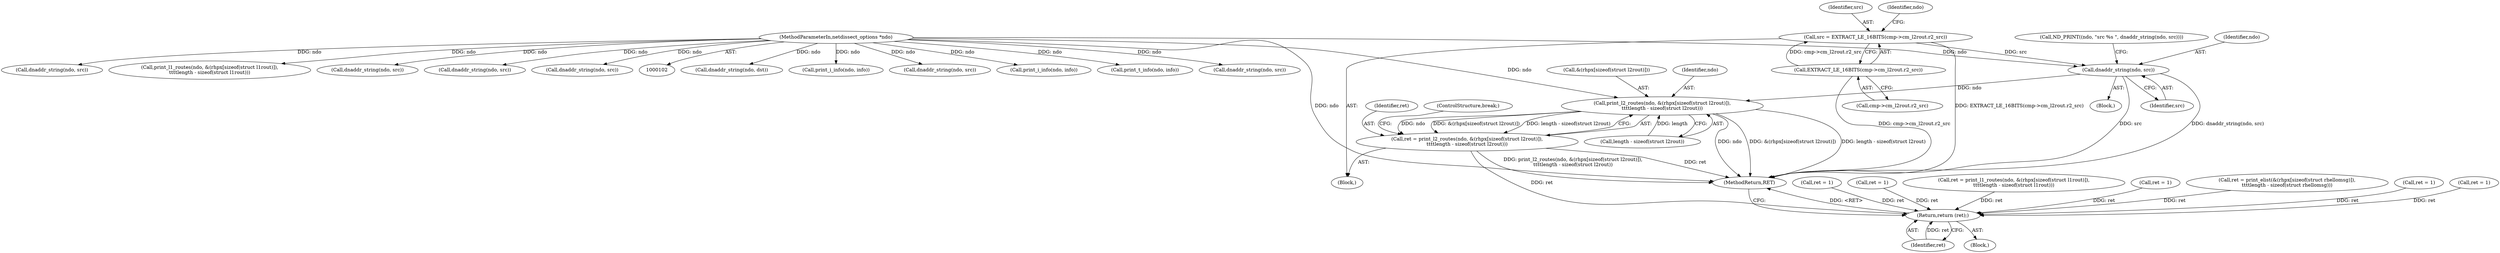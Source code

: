 digraph "0_tcpdump_c6e0531b5def26ecf912e8de6ade86cbdaed3751_0@pointer" {
"1000406" [label="(Call,dnaddr_string(ndo, src))"];
"1000103" [label="(MethodParameterIn,netdissect_options *ndo)"];
"1000393" [label="(Call,src = EXTRACT_LE_16BITS(cmp->cm_l2rout.r2_src))"];
"1000395" [label="(Call,EXTRACT_LE_16BITS(cmp->cm_l2rout.r2_src))"];
"1000411" [label="(Call,print_l2_routes(ndo, &(rhpx[sizeof(struct l2rout)]),\n\t\t\t\tlength - sizeof(struct l2rout)))"];
"1000409" [label="(Call,ret = print_l2_routes(ndo, &(rhpx[sizeof(struct l2rout)]),\n\t\t\t\tlength - sizeof(struct l2rout)))"];
"1000717" [label="(Return,return (ret);)"];
"1000413" [label="(Call,&(rhpx[sizeof(struct l2rout)]))"];
"1000691" [label="(Call,dnaddr_string(ndo, dst))"];
"1000670" [label="(Call,print_i_info(ndo, info))"];
"1000412" [label="(Identifier,ndo)"];
"1000239" [label="(Call,ret = 1)"];
"1000407" [label="(Identifier,ndo)"];
"1000361" [label="(Call,dnaddr_string(ndo, src))"];
"1000404" [label="(Block,)"];
"1000517" [label="(Call,print_i_info(ndo, info))"];
"1000218" [label="(Call,print_t_info(ndo, info))"];
"1000422" [label="(ControlStructure,break;)"];
"1000418" [label="(Call,length - sizeof(struct l2rout))"];
"1000697" [label="(Call,ret = 1)"];
"1000685" [label="(Call,dnaddr_string(ndo, src))"];
"1000325" [label="(Call,dnaddr_string(ndo, src))"];
"1000395" [label="(Call,EXTRACT_LE_16BITS(cmp->cm_l2rout.r2_src))"];
"1000366" [label="(Call,print_l1_routes(ndo, &(rhpx[sizeof(struct l1rout)]),\n\t\t\t\tlength - sizeof(struct l1rout)))"];
"1000396" [label="(Call,cmp->cm_l2rout.r2_src)"];
"1000393" [label="(Call,src = EXTRACT_LE_16BITS(cmp->cm_l2rout.r2_src))"];
"1000409" [label="(Call,ret = print_l2_routes(ndo, &(rhpx[sizeof(struct l2rout)]),\n\t\t\t\tlength - sizeof(struct l2rout)))"];
"1000411" [label="(Call,print_l2_routes(ndo, &(rhpx[sizeof(struct l2rout)]),\n\t\t\t\tlength - sizeof(struct l2rout)))"];
"1000410" [label="(Identifier,ret)"];
"1000717" [label="(Return,return (ret);)"];
"1000406" [label="(Call,dnaddr_string(ndo, src))"];
"1000394" [label="(Identifier,src)"];
"1000364" [label="(Call,ret = print_l1_routes(ndo, &(rhpx[sizeof(struct l1rout)]),\n\t\t\t\tlength - sizeof(struct l1rout)))"];
"1000713" [label="(Call,ret = 1)"];
"1000718" [label="(Identifier,ret)"];
"1000540" [label="(Call,ret = print_elist(&(rhpx[sizeof(struct rhellomsg)]),\n\t\t\t\tlength - sizeof(struct rhellomsg)))"];
"1000401" [label="(Call,ND_PRINT((ndo, \"src %s \", dnaddr_string(ndo, src))))"];
"1000103" [label="(MethodParameterIn,netdissect_options *ndo)"];
"1000227" [label="(Call,dnaddr_string(ndo, src))"];
"1000146" [label="(Block,)"];
"1000107" [label="(Block,)"];
"1000532" [label="(Call,dnaddr_string(ndo, src))"];
"1000722" [label="(MethodReturn,RET)"];
"1000329" [label="(Call,ret = 1)"];
"1000284" [label="(Call,ret = 1)"];
"1000408" [label="(Identifier,src)"];
"1000280" [label="(Call,dnaddr_string(ndo, src))"];
"1000403" [label="(Identifier,ndo)"];
"1000406" -> "1000404"  [label="AST: "];
"1000406" -> "1000408"  [label="CFG: "];
"1000407" -> "1000406"  [label="AST: "];
"1000408" -> "1000406"  [label="AST: "];
"1000401" -> "1000406"  [label="CFG: "];
"1000406" -> "1000722"  [label="DDG: src"];
"1000406" -> "1000722"  [label="DDG: dnaddr_string(ndo, src)"];
"1000103" -> "1000406"  [label="DDG: ndo"];
"1000393" -> "1000406"  [label="DDG: src"];
"1000406" -> "1000411"  [label="DDG: ndo"];
"1000103" -> "1000102"  [label="AST: "];
"1000103" -> "1000722"  [label="DDG: ndo"];
"1000103" -> "1000218"  [label="DDG: ndo"];
"1000103" -> "1000227"  [label="DDG: ndo"];
"1000103" -> "1000280"  [label="DDG: ndo"];
"1000103" -> "1000325"  [label="DDG: ndo"];
"1000103" -> "1000361"  [label="DDG: ndo"];
"1000103" -> "1000366"  [label="DDG: ndo"];
"1000103" -> "1000411"  [label="DDG: ndo"];
"1000103" -> "1000517"  [label="DDG: ndo"];
"1000103" -> "1000532"  [label="DDG: ndo"];
"1000103" -> "1000670"  [label="DDG: ndo"];
"1000103" -> "1000685"  [label="DDG: ndo"];
"1000103" -> "1000691"  [label="DDG: ndo"];
"1000393" -> "1000146"  [label="AST: "];
"1000393" -> "1000395"  [label="CFG: "];
"1000394" -> "1000393"  [label="AST: "];
"1000395" -> "1000393"  [label="AST: "];
"1000403" -> "1000393"  [label="CFG: "];
"1000393" -> "1000722"  [label="DDG: EXTRACT_LE_16BITS(cmp->cm_l2rout.r2_src)"];
"1000395" -> "1000393"  [label="DDG: cmp->cm_l2rout.r2_src"];
"1000395" -> "1000396"  [label="CFG: "];
"1000396" -> "1000395"  [label="AST: "];
"1000395" -> "1000722"  [label="DDG: cmp->cm_l2rout.r2_src"];
"1000411" -> "1000409"  [label="AST: "];
"1000411" -> "1000418"  [label="CFG: "];
"1000412" -> "1000411"  [label="AST: "];
"1000413" -> "1000411"  [label="AST: "];
"1000418" -> "1000411"  [label="AST: "];
"1000409" -> "1000411"  [label="CFG: "];
"1000411" -> "1000722"  [label="DDG: ndo"];
"1000411" -> "1000722"  [label="DDG: &(rhpx[sizeof(struct l2rout)])"];
"1000411" -> "1000722"  [label="DDG: length - sizeof(struct l2rout)"];
"1000411" -> "1000409"  [label="DDG: ndo"];
"1000411" -> "1000409"  [label="DDG: &(rhpx[sizeof(struct l2rout)])"];
"1000411" -> "1000409"  [label="DDG: length - sizeof(struct l2rout)"];
"1000418" -> "1000411"  [label="DDG: length"];
"1000409" -> "1000146"  [label="AST: "];
"1000410" -> "1000409"  [label="AST: "];
"1000422" -> "1000409"  [label="CFG: "];
"1000409" -> "1000722"  [label="DDG: print_l2_routes(ndo, &(rhpx[sizeof(struct l2rout)]),\n\t\t\t\tlength - sizeof(struct l2rout))"];
"1000409" -> "1000722"  [label="DDG: ret"];
"1000409" -> "1000717"  [label="DDG: ret"];
"1000717" -> "1000107"  [label="AST: "];
"1000717" -> "1000718"  [label="CFG: "];
"1000718" -> "1000717"  [label="AST: "];
"1000722" -> "1000717"  [label="CFG: "];
"1000717" -> "1000722"  [label="DDG: <RET>"];
"1000718" -> "1000717"  [label="DDG: ret"];
"1000284" -> "1000717"  [label="DDG: ret"];
"1000239" -> "1000717"  [label="DDG: ret"];
"1000329" -> "1000717"  [label="DDG: ret"];
"1000697" -> "1000717"  [label="DDG: ret"];
"1000540" -> "1000717"  [label="DDG: ret"];
"1000713" -> "1000717"  [label="DDG: ret"];
"1000364" -> "1000717"  [label="DDG: ret"];
}
